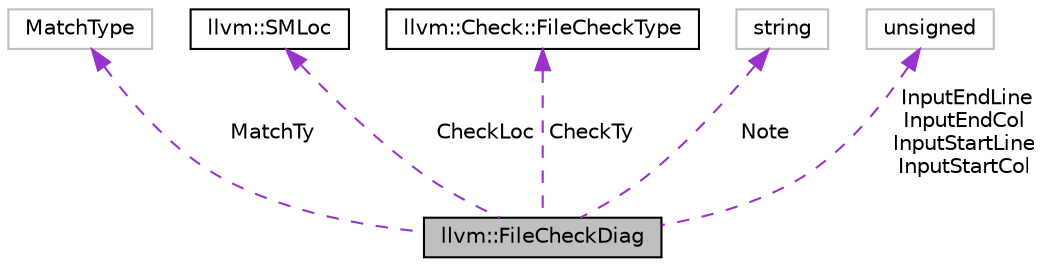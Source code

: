 digraph "llvm::FileCheckDiag"
{
 // LATEX_PDF_SIZE
  bgcolor="transparent";
  edge [fontname="Helvetica",fontsize="10",labelfontname="Helvetica",labelfontsize="10"];
  node [fontname="Helvetica",fontsize="10",shape=record];
  Node1 [label="llvm::FileCheckDiag",height=0.2,width=0.4,color="black", fillcolor="grey75", style="filled", fontcolor="black",tooltip="Summary of a FileCheck diagnostic."];
  Node2 -> Node1 [dir="back",color="darkorchid3",fontsize="10",style="dashed",label=" MatchTy" ,fontname="Helvetica"];
  Node2 [label="MatchType",height=0.2,width=0.4,color="grey75",tooltip=" "];
  Node3 -> Node1 [dir="back",color="darkorchid3",fontsize="10",style="dashed",label=" CheckLoc" ,fontname="Helvetica"];
  Node3 [label="llvm::SMLoc",height=0.2,width=0.4,color="black",URL="$classllvm_1_1SMLoc.html",tooltip="Represents a location in source code."];
  Node4 -> Node1 [dir="back",color="darkorchid3",fontsize="10",style="dashed",label=" CheckTy" ,fontname="Helvetica"];
  Node4 [label="llvm::Check::FileCheckType",height=0.2,width=0.4,color="black",URL="$classllvm_1_1Check_1_1FileCheckType.html",tooltip=" "];
  Node5 -> Node1 [dir="back",color="darkorchid3",fontsize="10",style="dashed",label=" Note" ,fontname="Helvetica"];
  Node5 [label="string",height=0.2,width=0.4,color="grey75",tooltip=" "];
  Node6 -> Node1 [dir="back",color="darkorchid3",fontsize="10",style="dashed",label=" InputEndLine\nInputEndCol\nInputStartLine\nInputStartCol" ,fontname="Helvetica"];
  Node6 [label="unsigned",height=0.2,width=0.4,color="grey75",tooltip=" "];
}
